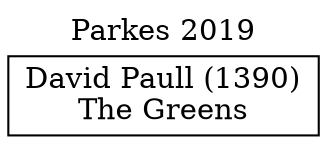 // House preference flow
digraph "David Paull (1390)_Parkes_2019" {
	graph [label="Parkes 2019" labelloc=t mclimit=10]
	node [shape=box]
	"David Paull (1390)" [label="David Paull (1390)
The Greens"]
}
